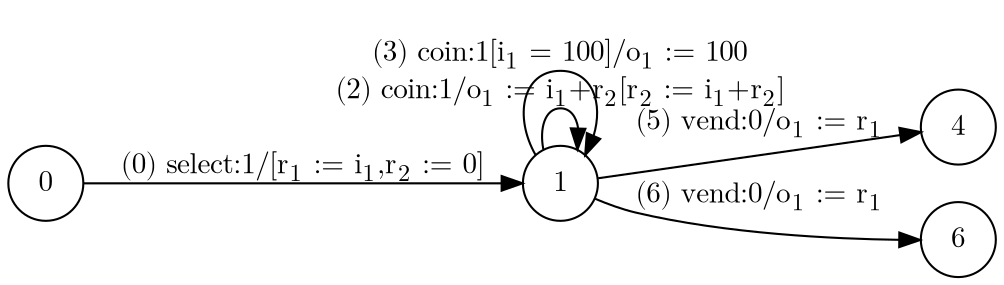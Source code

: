 digraph EFSM{
  graph [rankdir="LR", fontname="Latin Modern Math"];
  node [color="black", fillcolor="white", shape="circle", style="filled", fontname="Latin Modern Math"];
  edge [fontname="Latin Modern Math"];
  0->1[label=<(0) select:1/&#91;r<sub>1</sub> := i<sub>1</sub>,r<sub>2</sub> := 0&#93;>]
  1->1[label=<(2) coin:1/o<sub>1</sub> := i<sub>1</sub>+r<sub>2</sub>&#91;r<sub>2</sub> := i<sub>1</sub>+r<sub>2</sub>&#93;>]
  1->1[label=<(3) coin:1&#91;i<sub>1</sub> = 100&#93;/o<sub>1</sub> := 100>]
  1->4[label=<(5) vend:0/o<sub>1</sub> := r<sub>1</sub>>]
  1->6[label=<(6) vend:0/o<sub>1</sub> := r<sub>1</sub>>]
}
